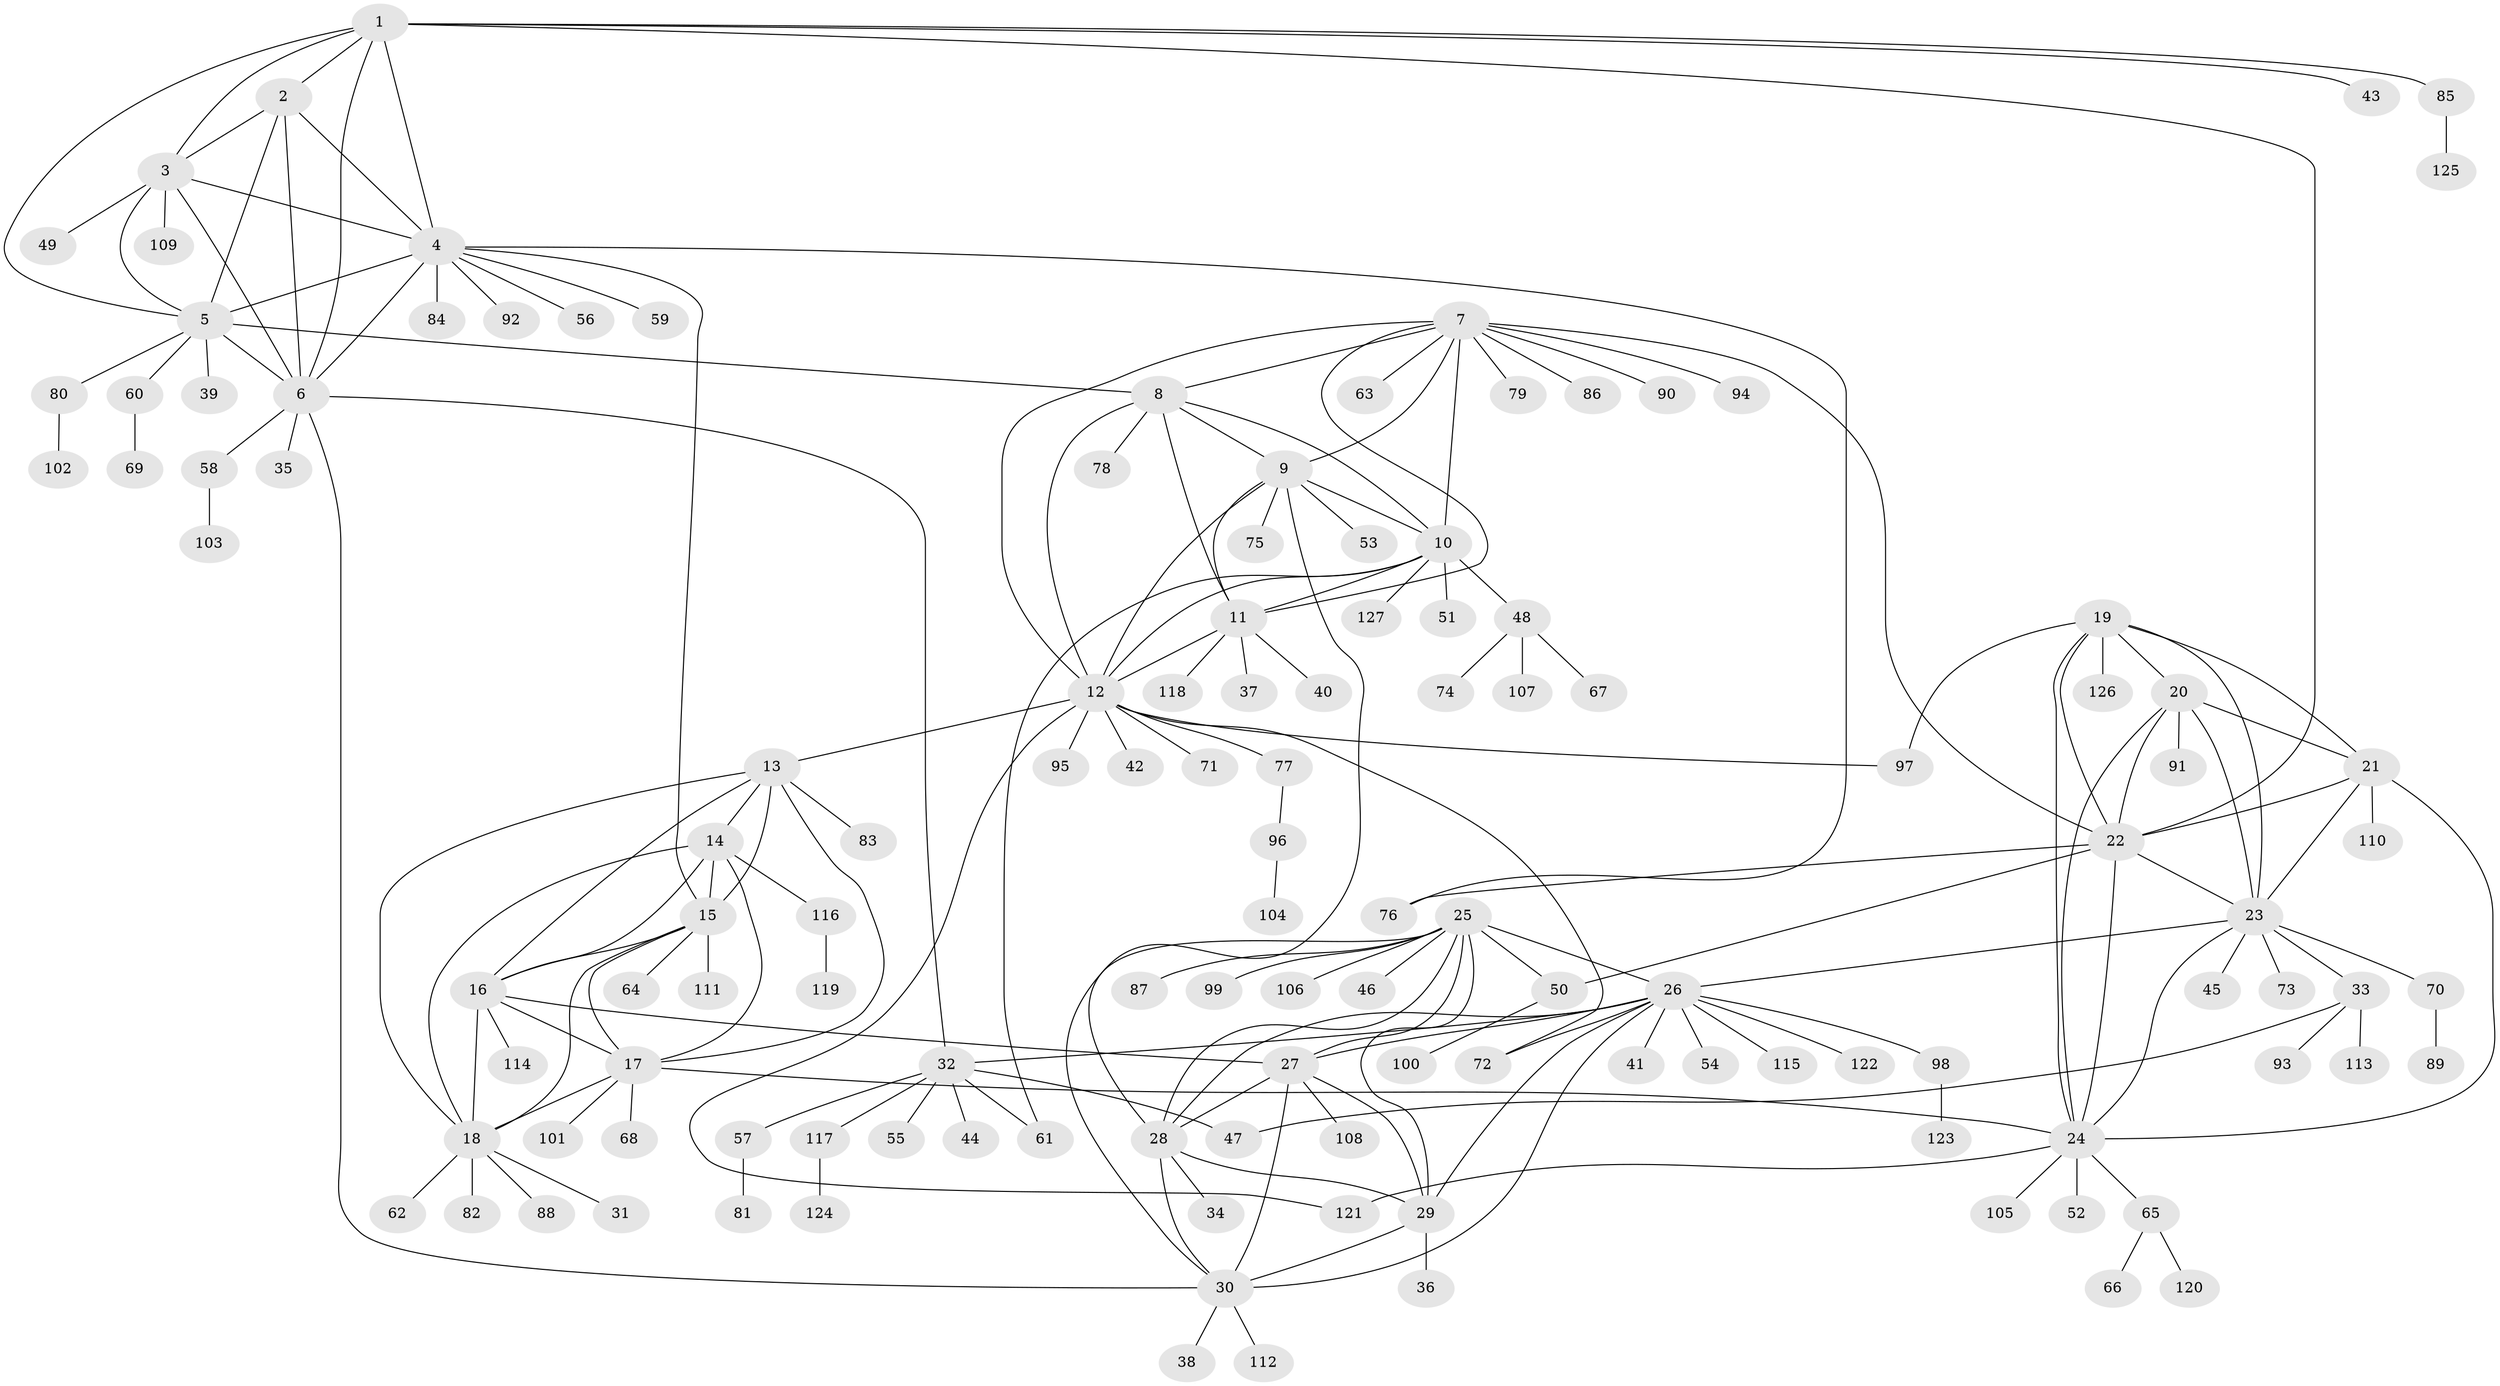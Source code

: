 // Generated by graph-tools (version 1.1) at 2025/50/03/09/25 03:50:32]
// undirected, 127 vertices, 190 edges
graph export_dot {
graph [start="1"]
  node [color=gray90,style=filled];
  1;
  2;
  3;
  4;
  5;
  6;
  7;
  8;
  9;
  10;
  11;
  12;
  13;
  14;
  15;
  16;
  17;
  18;
  19;
  20;
  21;
  22;
  23;
  24;
  25;
  26;
  27;
  28;
  29;
  30;
  31;
  32;
  33;
  34;
  35;
  36;
  37;
  38;
  39;
  40;
  41;
  42;
  43;
  44;
  45;
  46;
  47;
  48;
  49;
  50;
  51;
  52;
  53;
  54;
  55;
  56;
  57;
  58;
  59;
  60;
  61;
  62;
  63;
  64;
  65;
  66;
  67;
  68;
  69;
  70;
  71;
  72;
  73;
  74;
  75;
  76;
  77;
  78;
  79;
  80;
  81;
  82;
  83;
  84;
  85;
  86;
  87;
  88;
  89;
  90;
  91;
  92;
  93;
  94;
  95;
  96;
  97;
  98;
  99;
  100;
  101;
  102;
  103;
  104;
  105;
  106;
  107;
  108;
  109;
  110;
  111;
  112;
  113;
  114;
  115;
  116;
  117;
  118;
  119;
  120;
  121;
  122;
  123;
  124;
  125;
  126;
  127;
  1 -- 2;
  1 -- 3;
  1 -- 4;
  1 -- 5;
  1 -- 6;
  1 -- 22;
  1 -- 43;
  1 -- 85;
  2 -- 3;
  2 -- 4;
  2 -- 5;
  2 -- 6;
  3 -- 4;
  3 -- 5;
  3 -- 6;
  3 -- 49;
  3 -- 109;
  4 -- 5;
  4 -- 6;
  4 -- 15;
  4 -- 56;
  4 -- 59;
  4 -- 76;
  4 -- 84;
  4 -- 92;
  5 -- 6;
  5 -- 8;
  5 -- 39;
  5 -- 60;
  5 -- 80;
  6 -- 30;
  6 -- 32;
  6 -- 35;
  6 -- 58;
  7 -- 8;
  7 -- 9;
  7 -- 10;
  7 -- 11;
  7 -- 12;
  7 -- 22;
  7 -- 63;
  7 -- 79;
  7 -- 86;
  7 -- 90;
  7 -- 94;
  8 -- 9;
  8 -- 10;
  8 -- 11;
  8 -- 12;
  8 -- 78;
  9 -- 10;
  9 -- 11;
  9 -- 12;
  9 -- 28;
  9 -- 53;
  9 -- 75;
  10 -- 11;
  10 -- 12;
  10 -- 48;
  10 -- 51;
  10 -- 61;
  10 -- 127;
  11 -- 12;
  11 -- 37;
  11 -- 40;
  11 -- 118;
  12 -- 13;
  12 -- 42;
  12 -- 71;
  12 -- 72;
  12 -- 77;
  12 -- 95;
  12 -- 97;
  12 -- 121;
  13 -- 14;
  13 -- 15;
  13 -- 16;
  13 -- 17;
  13 -- 18;
  13 -- 83;
  14 -- 15;
  14 -- 16;
  14 -- 17;
  14 -- 18;
  14 -- 116;
  15 -- 16;
  15 -- 17;
  15 -- 18;
  15 -- 64;
  15 -- 111;
  16 -- 17;
  16 -- 18;
  16 -- 27;
  16 -- 114;
  17 -- 18;
  17 -- 24;
  17 -- 68;
  17 -- 101;
  18 -- 31;
  18 -- 62;
  18 -- 82;
  18 -- 88;
  19 -- 20;
  19 -- 21;
  19 -- 22;
  19 -- 23;
  19 -- 24;
  19 -- 97;
  19 -- 126;
  20 -- 21;
  20 -- 22;
  20 -- 23;
  20 -- 24;
  20 -- 91;
  21 -- 22;
  21 -- 23;
  21 -- 24;
  21 -- 110;
  22 -- 23;
  22 -- 24;
  22 -- 50;
  22 -- 76;
  23 -- 24;
  23 -- 26;
  23 -- 33;
  23 -- 45;
  23 -- 70;
  23 -- 73;
  24 -- 52;
  24 -- 65;
  24 -- 105;
  24 -- 121;
  25 -- 26;
  25 -- 27;
  25 -- 28;
  25 -- 29;
  25 -- 30;
  25 -- 46;
  25 -- 50;
  25 -- 87;
  25 -- 99;
  25 -- 106;
  26 -- 27;
  26 -- 28;
  26 -- 29;
  26 -- 30;
  26 -- 32;
  26 -- 41;
  26 -- 54;
  26 -- 72;
  26 -- 98;
  26 -- 115;
  26 -- 122;
  27 -- 28;
  27 -- 29;
  27 -- 30;
  27 -- 108;
  28 -- 29;
  28 -- 30;
  28 -- 34;
  29 -- 30;
  29 -- 36;
  30 -- 38;
  30 -- 112;
  32 -- 44;
  32 -- 47;
  32 -- 55;
  32 -- 57;
  32 -- 61;
  32 -- 117;
  33 -- 47;
  33 -- 93;
  33 -- 113;
  48 -- 67;
  48 -- 74;
  48 -- 107;
  50 -- 100;
  57 -- 81;
  58 -- 103;
  60 -- 69;
  65 -- 66;
  65 -- 120;
  70 -- 89;
  77 -- 96;
  80 -- 102;
  85 -- 125;
  96 -- 104;
  98 -- 123;
  116 -- 119;
  117 -- 124;
}
